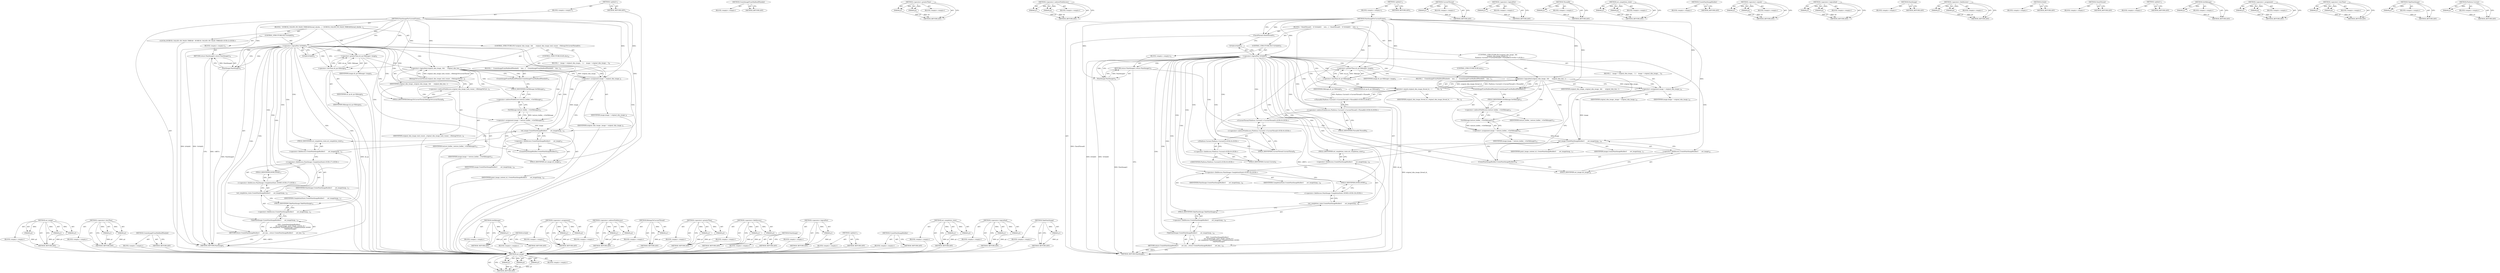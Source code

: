 digraph "TakePaintImage" {
vulnerable_163 [label=<(METHOD,set_image)>];
vulnerable_164 [label=<(PARAM,p1)>];
vulnerable_165 [label=<(PARAM,p2)>];
vulnerable_166 [label=<(PARAM,p3)>];
vulnerable_167 [label=<(BLOCK,&lt;empty&gt;,&lt;empty&gt;)>];
vulnerable_168 [label=<(METHOD_RETURN,ANY)>];
vulnerable_147 [label=<(METHOD,CreateImageFromMailboxIfNeeded)>];
vulnerable_148 [label=<(BLOCK,&lt;empty&gt;,&lt;empty&gt;)>];
vulnerable_149 [label=<(METHOD_RETURN,ANY)>];
vulnerable_100 [label=<(METHOD,&lt;operator&gt;.greaterThan)>];
vulnerable_101 [label=<(PARAM,p1)>];
vulnerable_102 [label=<(PARAM,p2)>];
vulnerable_103 [label=<(BLOCK,&lt;empty&gt;,&lt;empty&gt;)>];
vulnerable_104 [label=<(METHOD_RETURN,ANY)>];
vulnerable_124 [label=<(METHOD,&lt;operator&gt;.indirectFieldAccess)>];
vulnerable_125 [label=<(PARAM,p1)>];
vulnerable_126 [label=<(PARAM,p2)>];
vulnerable_127 [label=<(BLOCK,&lt;empty&gt;,&lt;empty&gt;)>];
vulnerable_128 [label=<(METHOD_RETURN,ANY)>];
vulnerable_6 [label=<(METHOD,&lt;global&gt;)<SUB>1</SUB>>];
vulnerable_7 [label=<(BLOCK,&lt;empty&gt;,&lt;empty&gt;)<SUB>1</SUB>>];
vulnerable_8 [label=<(METHOD,PaintImageForCurrentFrame)<SUB>1</SUB>>];
vulnerable_9 [label=<(BLOCK,{
  CheckThread();
   if (!IsValid())
     retu...,{
  CheckThread();
   if (!IsValid())
     retu...)<SUB>1</SUB>>];
vulnerable_10 [label=<(CheckThread,CheckThread())<SUB>2</SUB>>];
vulnerable_11 [label=<(CONTROL_STRUCTURE,IF,if (!IsValid()))<SUB>3</SUB>>];
vulnerable_12 [label=<(&lt;operator&gt;.logicalNot,!IsValid())<SUB>3</SUB>>];
vulnerable_13 [label=<(IsValid,IsValid())<SUB>3</SUB>>];
vulnerable_14 [label=<(BLOCK,&lt;empty&gt;,&lt;empty&gt;)<SUB>4</SUB>>];
vulnerable_15 [label=<(RETURN,return PaintImage();,return PaintImage();)<SUB>4</SUB>>];
vulnerable_16 [label=<(PaintImage,PaintImage())<SUB>4</SUB>>];
vulnerable_17 [label=<(&lt;operator&gt;.greaterThan,sk_sp&lt;SkImage&gt; image)<SUB>6</SUB>>];
vulnerable_18 [label=<(&lt;operator&gt;.lessThan,sk_sp&lt;SkImage)<SUB>6</SUB>>];
vulnerable_19 [label=<(IDENTIFIER,sk_sp,sk_sp&lt;SkImage)<SUB>6</SUB>>];
vulnerable_20 [label=<(IDENTIFIER,SkImage,sk_sp&lt;SkImage)<SUB>6</SUB>>];
vulnerable_21 [label=<(IDENTIFIER,image,sk_sp&lt;SkImage&gt; image)<SUB>6</SUB>>];
vulnerable_22 [label="<(CONTROL_STRUCTURE,IF,if (original_skia_image_ &amp;&amp;
      original_skia_image_thread_id_ ==
          Platform::Current()-&gt;CurrentThread()-&gt;ThreadId()))<SUB>7</SUB>>"];
vulnerable_23 [label=<(&lt;operator&gt;.logicalAnd,original_skia_image_ &amp;&amp;
      original_skia_ima...)<SUB>7</SUB>>];
vulnerable_24 [label=<(IDENTIFIER,original_skia_image_,original_skia_image_ &amp;&amp;
      original_skia_ima...)<SUB>7</SUB>>];
vulnerable_25 [label=<(&lt;operator&gt;.equals,original_skia_image_thread_id_ ==
          Pla...)<SUB>8</SUB>>];
vulnerable_26 [label=<(IDENTIFIER,original_skia_image_thread_id_,original_skia_image_thread_id_ ==
          Pla...)<SUB>8</SUB>>];
vulnerable_27 [label="<(ThreadId,Platform::Current()-&gt;CurrentThread()-&gt;ThreadId())<SUB>9</SUB>>"];
vulnerable_28 [label="<(&lt;operator&gt;.indirectFieldAccess,Platform::Current()-&gt;CurrentThread()-&gt;ThreadId)<SUB>9</SUB>>"];
vulnerable_29 [label="<(CurrentThread,Platform::Current()-&gt;CurrentThread())<SUB>9</SUB>>"];
vulnerable_30 [label="<(&lt;operator&gt;.indirectFieldAccess,Platform::Current()-&gt;CurrentThread)<SUB>9</SUB>>"];
vulnerable_31 [label="<(Platform.Current,Platform::Current())<SUB>9</SUB>>"];
vulnerable_32 [label="<(&lt;operator&gt;.fieldAccess,Platform::Current)<SUB>9</SUB>>"];
vulnerable_33 [label="<(IDENTIFIER,Platform,Platform::Current())<SUB>9</SUB>>"];
vulnerable_34 [label=<(FIELD_IDENTIFIER,Current,Current)<SUB>9</SUB>>];
vulnerable_35 [label=<(FIELD_IDENTIFIER,CurrentThread,CurrentThread)<SUB>9</SUB>>];
vulnerable_36 [label=<(FIELD_IDENTIFIER,ThreadId,ThreadId)<SUB>9</SUB>>];
vulnerable_37 [label=<(BLOCK,{
    image = original_skia_image_;
  },{
    image = original_skia_image_;
  })<SUB>9</SUB>>];
vulnerable_38 [label=<(&lt;operator&gt;.assignment,image = original_skia_image_)<SUB>10</SUB>>];
vulnerable_39 [label=<(IDENTIFIER,image,image = original_skia_image_)<SUB>10</SUB>>];
vulnerable_40 [label=<(IDENTIFIER,original_skia_image_,image = original_skia_image_)<SUB>10</SUB>>];
vulnerable_41 [label=<(CONTROL_STRUCTURE,ELSE,else)<SUB>11</SUB>>];
vulnerable_42 [label=<(BLOCK,{
    CreateImageFromMailboxIfNeeded();
    ima...,{
    CreateImageFromMailboxIfNeeded();
    ima...)<SUB>11</SUB>>];
vulnerable_43 [label=<(CreateImageFromMailboxIfNeeded,CreateImageFromMailboxIfNeeded())<SUB>12</SUB>>];
vulnerable_44 [label=<(&lt;operator&gt;.assignment,image = texture_holder_-&gt;GetSkImage())<SUB>13</SUB>>];
vulnerable_45 [label=<(IDENTIFIER,image,image = texture_holder_-&gt;GetSkImage())<SUB>13</SUB>>];
vulnerable_46 [label=<(GetSkImage,texture_holder_-&gt;GetSkImage())<SUB>13</SUB>>];
vulnerable_47 [label=<(&lt;operator&gt;.indirectFieldAccess,texture_holder_-&gt;GetSkImage)<SUB>13</SUB>>];
vulnerable_48 [label=<(IDENTIFIER,texture_holder_,texture_holder_-&gt;GetSkImage())<SUB>13</SUB>>];
vulnerable_49 [label=<(FIELD_IDENTIFIER,GetSkImage,GetSkImage)<SUB>13</SUB>>];
vulnerable_50 [label=<(RETURN,return CreatePaintImageBuilder()
      .set_ima...,return CreatePaintImageBuilder()
      .set_ima...)<SUB>16</SUB>>];
vulnerable_51 [label=<(TakePaintImage,CreatePaintImageBuilder()
      .set_image(imag...)<SUB>16</SUB>>];
vulnerable_52 [label=<(&lt;operator&gt;.fieldAccess,CreatePaintImageBuilder()
      .set_image(imag...)<SUB>16</SUB>>];
vulnerable_53 [label=<(set_completion_state,CreatePaintImageBuilder()
      .set_image(imag...)<SUB>16</SUB>>];
vulnerable_54 [label=<(&lt;operator&gt;.fieldAccess,CreatePaintImageBuilder()
      .set_image(imag...)<SUB>16</SUB>>];
vulnerable_55 [label=<(set_image,CreatePaintImageBuilder()
      .set_image(imag...)<SUB>16</SUB>>];
vulnerable_56 [label=<(&lt;operator&gt;.fieldAccess,CreatePaintImageBuilder()
      .set_image)<SUB>16</SUB>>];
vulnerable_57 [label=<(CreatePaintImageBuilder,CreatePaintImageBuilder())<SUB>16</SUB>>];
vulnerable_58 [label=<(FIELD_IDENTIFIER,set_image,set_image)<SUB>16</SUB>>];
vulnerable_59 [label=<(IDENTIFIER,image,CreatePaintImageBuilder()
      .set_image(imag...)<SUB>17</SUB>>];
vulnerable_60 [label=<(IDENTIFIER,paint_image_content_id_,CreatePaintImageBuilder()
      .set_image(imag...)<SUB>17</SUB>>];
vulnerable_61 [label=<(FIELD_IDENTIFIER,set_completion_state,set_completion_state)<SUB>16</SUB>>];
vulnerable_62 [label="<(&lt;operator&gt;.fieldAccess,PaintImage::CompletionState::DONE)<SUB>18</SUB>>"];
vulnerable_63 [label="<(&lt;operator&gt;.fieldAccess,PaintImage::CompletionState)<SUB>18</SUB>>"];
vulnerable_64 [label=<(IDENTIFIER,PaintImage,CreatePaintImageBuilder()
      .set_image(imag...)<SUB>18</SUB>>];
vulnerable_65 [label=<(IDENTIFIER,CompletionState,CreatePaintImageBuilder()
      .set_image(imag...)<SUB>18</SUB>>];
vulnerable_66 [label=<(FIELD_IDENTIFIER,DONE,DONE)<SUB>18</SUB>>];
vulnerable_67 [label=<(FIELD_IDENTIFIER,TakePaintImage,TakePaintImage)<SUB>16</SUB>>];
vulnerable_68 [label=<(METHOD_RETURN,PaintImage)<SUB>1</SUB>>];
vulnerable_70 [label=<(METHOD_RETURN,ANY)<SUB>1</SUB>>];
vulnerable_129 [label=<(METHOD,CurrentThread)>];
vulnerable_130 [label=<(PARAM,p1)>];
vulnerable_131 [label=<(BLOCK,&lt;empty&gt;,&lt;empty&gt;)>];
vulnerable_132 [label=<(METHOD_RETURN,ANY)>];
vulnerable_90 [label=<(METHOD,&lt;operator&gt;.logicalNot)>];
vulnerable_91 [label=<(PARAM,p1)>];
vulnerable_92 [label=<(BLOCK,&lt;empty&gt;,&lt;empty&gt;)>];
vulnerable_93 [label=<(METHOD_RETURN,ANY)>];
vulnerable_120 [label=<(METHOD,ThreadId)>];
vulnerable_121 [label=<(PARAM,p1)>];
vulnerable_122 [label=<(BLOCK,&lt;empty&gt;,&lt;empty&gt;)>];
vulnerable_123 [label=<(METHOD_RETURN,ANY)>];
vulnerable_158 [label=<(METHOD,set_completion_state)>];
vulnerable_159 [label=<(PARAM,p1)>];
vulnerable_160 [label=<(PARAM,p2)>];
vulnerable_161 [label=<(BLOCK,&lt;empty&gt;,&lt;empty&gt;)>];
vulnerable_162 [label=<(METHOD_RETURN,ANY)>];
vulnerable_169 [label=<(METHOD,CreatePaintImageBuilder)>];
vulnerable_170 [label=<(BLOCK,&lt;empty&gt;,&lt;empty&gt;)>];
vulnerable_171 [label=<(METHOD_RETURN,ANY)>];
vulnerable_115 [label=<(METHOD,&lt;operator&gt;.equals)>];
vulnerable_116 [label=<(PARAM,p1)>];
vulnerable_117 [label=<(PARAM,p2)>];
vulnerable_118 [label=<(BLOCK,&lt;empty&gt;,&lt;empty&gt;)>];
vulnerable_119 [label=<(METHOD_RETURN,ANY)>];
vulnerable_110 [label=<(METHOD,&lt;operator&gt;.logicalAnd)>];
vulnerable_111 [label=<(PARAM,p1)>];
vulnerable_112 [label=<(PARAM,p2)>];
vulnerable_113 [label=<(BLOCK,&lt;empty&gt;,&lt;empty&gt;)>];
vulnerable_114 [label=<(METHOD_RETURN,ANY)>];
vulnerable_97 [label=<(METHOD,PaintImage)>];
vulnerable_98 [label=<(BLOCK,&lt;empty&gt;,&lt;empty&gt;)>];
vulnerable_99 [label=<(METHOD_RETURN,ANY)>];
vulnerable_137 [label=<(METHOD,&lt;operator&gt;.fieldAccess)>];
vulnerable_138 [label=<(PARAM,p1)>];
vulnerable_139 [label=<(PARAM,p2)>];
vulnerable_140 [label=<(BLOCK,&lt;empty&gt;,&lt;empty&gt;)>];
vulnerable_141 [label=<(METHOD_RETURN,ANY)>];
vulnerable_94 [label=<(METHOD,IsValid)>];
vulnerable_95 [label=<(BLOCK,&lt;empty&gt;,&lt;empty&gt;)>];
vulnerable_96 [label=<(METHOD_RETURN,ANY)>];
vulnerable_87 [label=<(METHOD,CheckThread)>];
vulnerable_88 [label=<(BLOCK,&lt;empty&gt;,&lt;empty&gt;)>];
vulnerable_89 [label=<(METHOD_RETURN,ANY)>];
vulnerable_81 [label=<(METHOD,&lt;global&gt;)<SUB>1</SUB>>];
vulnerable_82 [label=<(BLOCK,&lt;empty&gt;,&lt;empty&gt;)>];
vulnerable_83 [label=<(METHOD_RETURN,ANY)>];
vulnerable_150 [label=<(METHOD,GetSkImage)>];
vulnerable_151 [label=<(PARAM,p1)>];
vulnerable_152 [label=<(BLOCK,&lt;empty&gt;,&lt;empty&gt;)>];
vulnerable_153 [label=<(METHOD_RETURN,ANY)>];
vulnerable_142 [label=<(METHOD,&lt;operator&gt;.assignment)>];
vulnerable_143 [label=<(PARAM,p1)>];
vulnerable_144 [label=<(PARAM,p2)>];
vulnerable_145 [label=<(BLOCK,&lt;empty&gt;,&lt;empty&gt;)>];
vulnerable_146 [label=<(METHOD_RETURN,ANY)>];
vulnerable_105 [label=<(METHOD,&lt;operator&gt;.lessThan)>];
vulnerable_106 [label=<(PARAM,p1)>];
vulnerable_107 [label=<(PARAM,p2)>];
vulnerable_108 [label=<(BLOCK,&lt;empty&gt;,&lt;empty&gt;)>];
vulnerable_109 [label=<(METHOD_RETURN,ANY)>];
vulnerable_154 [label=<(METHOD,TakePaintImage)>];
vulnerable_155 [label=<(PARAM,p1)>];
vulnerable_156 [label=<(BLOCK,&lt;empty&gt;,&lt;empty&gt;)>];
vulnerable_157 [label=<(METHOD_RETURN,ANY)>];
vulnerable_133 [label=<(METHOD,Platform.Current)>];
vulnerable_134 [label=<(PARAM,p1)>];
vulnerable_135 [label=<(BLOCK,&lt;empty&gt;,&lt;empty&gt;)>];
vulnerable_136 [label=<(METHOD_RETURN,ANY)>];
fixed_141 [label=<(METHOD,set_image)>];
fixed_142 [label=<(PARAM,p1)>];
fixed_143 [label=<(PARAM,p2)>];
fixed_144 [label=<(PARAM,p3)>];
fixed_145 [label=<(BLOCK,&lt;empty&gt;,&lt;empty&gt;)>];
fixed_146 [label=<(METHOD_RETURN,ANY)>];
fixed_96 [label=<(METHOD,&lt;operator&gt;.lessThan)>];
fixed_97 [label=<(PARAM,p1)>];
fixed_98 [label=<(PARAM,p2)>];
fixed_99 [label=<(BLOCK,&lt;empty&gt;,&lt;empty&gt;)>];
fixed_100 [label=<(METHOD_RETURN,ANY)>];
fixed_120 [label=<(METHOD,CreateImageFromMailboxIfNeeded)>];
fixed_121 [label=<(BLOCK,&lt;empty&gt;,&lt;empty&gt;)>];
fixed_122 [label=<(METHOD_RETURN,ANY)>];
fixed_6 [label=<(METHOD,&lt;global&gt;)<SUB>1</SUB>>];
fixed_7 [label=<(BLOCK,&lt;empty&gt;,&lt;empty&gt;)<SUB>1</SUB>>];
fixed_8 [label=<(METHOD,PaintImageForCurrentFrame)<SUB>1</SUB>>];
fixed_9 [label=<(BLOCK,{
  DCHECK_CALLED_ON_VALID_THREAD(thread_checke...,{
  DCHECK_CALLED_ON_VALID_THREAD(thread_checke...)<SUB>1</SUB>>];
fixed_10 [label="<(LOCAL,DCHECK_CALLED_ON_VALID_THREAD : DCHECK_CALLED_ON_VALID_THREAD)<SUB>2</SUB>>"];
fixed_11 [label=<(CONTROL_STRUCTURE,IF,if (!IsValid()))<SUB>3</SUB>>];
fixed_12 [label=<(&lt;operator&gt;.logicalNot,!IsValid())<SUB>3</SUB>>];
fixed_13 [label=<(IsValid,IsValid())<SUB>3</SUB>>];
fixed_14 [label=<(BLOCK,&lt;empty&gt;,&lt;empty&gt;)<SUB>4</SUB>>];
fixed_15 [label=<(RETURN,return PaintImage();,return PaintImage();)<SUB>4</SUB>>];
fixed_16 [label=<(PaintImage,PaintImage())<SUB>4</SUB>>];
fixed_17 [label=<(&lt;operator&gt;.greaterThan,sk_sp&lt;SkImage&gt; image)<SUB>6</SUB>>];
fixed_18 [label=<(&lt;operator&gt;.lessThan,sk_sp&lt;SkImage)<SUB>6</SUB>>];
fixed_19 [label=<(IDENTIFIER,sk_sp,sk_sp&lt;SkImage)<SUB>6</SUB>>];
fixed_20 [label=<(IDENTIFIER,SkImage,sk_sp&lt;SkImage)<SUB>6</SUB>>];
fixed_21 [label=<(IDENTIFIER,image,sk_sp&lt;SkImage&gt; image)<SUB>6</SUB>>];
fixed_22 [label=<(CONTROL_STRUCTURE,IF,if (original_skia_image_ &amp;&amp;
      original_skia_image_task_runner_-&gt;BelongsToCurrentThread()))<SUB>7</SUB>>];
fixed_23 [label=<(&lt;operator&gt;.logicalAnd,original_skia_image_ &amp;&amp;
      original_skia_ima...)<SUB>7</SUB>>];
fixed_24 [label=<(IDENTIFIER,original_skia_image_,original_skia_image_ &amp;&amp;
      original_skia_ima...)<SUB>7</SUB>>];
fixed_25 [label=<(BelongsToCurrentThread,original_skia_image_task_runner_-&gt;BelongsToCurr...)<SUB>8</SUB>>];
fixed_26 [label=<(&lt;operator&gt;.indirectFieldAccess,original_skia_image_task_runner_-&gt;BelongsToCurr...)<SUB>8</SUB>>];
fixed_27 [label=<(IDENTIFIER,original_skia_image_task_runner_,original_skia_image_task_runner_-&gt;BelongsToCurr...)<SUB>8</SUB>>];
fixed_28 [label=<(FIELD_IDENTIFIER,BelongsToCurrentThread,BelongsToCurrentThread)<SUB>8</SUB>>];
fixed_29 [label=<(BLOCK,{
    image = original_skia_image_;
  },{
    image = original_skia_image_;
  })<SUB>8</SUB>>];
fixed_30 [label=<(&lt;operator&gt;.assignment,image = original_skia_image_)<SUB>9</SUB>>];
fixed_31 [label=<(IDENTIFIER,image,image = original_skia_image_)<SUB>9</SUB>>];
fixed_32 [label=<(IDENTIFIER,original_skia_image_,image = original_skia_image_)<SUB>9</SUB>>];
fixed_33 [label=<(CONTROL_STRUCTURE,ELSE,else)<SUB>10</SUB>>];
fixed_34 [label=<(BLOCK,{
    CreateImageFromMailboxIfNeeded();
    ima...,{
    CreateImageFromMailboxIfNeeded();
    ima...)<SUB>10</SUB>>];
fixed_35 [label=<(CreateImageFromMailboxIfNeeded,CreateImageFromMailboxIfNeeded())<SUB>11</SUB>>];
fixed_36 [label=<(&lt;operator&gt;.assignment,image = texture_holder_-&gt;GetSkImage())<SUB>12</SUB>>];
fixed_37 [label=<(IDENTIFIER,image,image = texture_holder_-&gt;GetSkImage())<SUB>12</SUB>>];
fixed_38 [label=<(GetSkImage,texture_holder_-&gt;GetSkImage())<SUB>12</SUB>>];
fixed_39 [label=<(&lt;operator&gt;.indirectFieldAccess,texture_holder_-&gt;GetSkImage)<SUB>12</SUB>>];
fixed_40 [label=<(IDENTIFIER,texture_holder_,texture_holder_-&gt;GetSkImage())<SUB>12</SUB>>];
fixed_41 [label=<(FIELD_IDENTIFIER,GetSkImage,GetSkImage)<SUB>12</SUB>>];
fixed_42 [label=<(RETURN,return CreatePaintImageBuilder()
      .set_ima...,return CreatePaintImageBuilder()
      .set_ima...)<SUB>15</SUB>>];
fixed_43 [label=<(TakePaintImage,CreatePaintImageBuilder()
      .set_image(imag...)<SUB>15</SUB>>];
fixed_44 [label=<(&lt;operator&gt;.fieldAccess,CreatePaintImageBuilder()
      .set_image(imag...)<SUB>15</SUB>>];
fixed_45 [label=<(set_completion_state,CreatePaintImageBuilder()
      .set_image(imag...)<SUB>15</SUB>>];
fixed_46 [label=<(&lt;operator&gt;.fieldAccess,CreatePaintImageBuilder()
      .set_image(imag...)<SUB>15</SUB>>];
fixed_47 [label=<(set_image,CreatePaintImageBuilder()
      .set_image(imag...)<SUB>15</SUB>>];
fixed_48 [label=<(&lt;operator&gt;.fieldAccess,CreatePaintImageBuilder()
      .set_image)<SUB>15</SUB>>];
fixed_49 [label=<(CreatePaintImageBuilder,CreatePaintImageBuilder())<SUB>15</SUB>>];
fixed_50 [label=<(FIELD_IDENTIFIER,set_image,set_image)<SUB>15</SUB>>];
fixed_51 [label=<(IDENTIFIER,image,CreatePaintImageBuilder()
      .set_image(imag...)<SUB>16</SUB>>];
fixed_52 [label=<(IDENTIFIER,paint_image_content_id_,CreatePaintImageBuilder()
      .set_image(imag...)<SUB>16</SUB>>];
fixed_53 [label=<(FIELD_IDENTIFIER,set_completion_state,set_completion_state)<SUB>15</SUB>>];
fixed_54 [label="<(&lt;operator&gt;.fieldAccess,PaintImage::CompletionState::DONE)<SUB>17</SUB>>"];
fixed_55 [label="<(&lt;operator&gt;.fieldAccess,PaintImage::CompletionState)<SUB>17</SUB>>"];
fixed_56 [label=<(IDENTIFIER,PaintImage,CreatePaintImageBuilder()
      .set_image(imag...)<SUB>17</SUB>>];
fixed_57 [label=<(IDENTIFIER,CompletionState,CreatePaintImageBuilder()
      .set_image(imag...)<SUB>17</SUB>>];
fixed_58 [label=<(FIELD_IDENTIFIER,DONE,DONE)<SUB>17</SUB>>];
fixed_59 [label=<(FIELD_IDENTIFIER,TakePaintImage,TakePaintImage)<SUB>15</SUB>>];
fixed_60 [label=<(METHOD_RETURN,PaintImage)<SUB>1</SUB>>];
fixed_62 [label=<(METHOD_RETURN,ANY)<SUB>1</SUB>>];
fixed_123 [label=<(METHOD,GetSkImage)>];
fixed_124 [label=<(PARAM,p1)>];
fixed_125 [label=<(BLOCK,&lt;empty&gt;,&lt;empty&gt;)>];
fixed_126 [label=<(METHOD_RETURN,ANY)>];
fixed_85 [label=<(METHOD,IsValid)>];
fixed_86 [label=<(BLOCK,&lt;empty&gt;,&lt;empty&gt;)>];
fixed_87 [label=<(METHOD_RETURN,ANY)>];
fixed_115 [label=<(METHOD,&lt;operator&gt;.assignment)>];
fixed_116 [label=<(PARAM,p1)>];
fixed_117 [label=<(PARAM,p2)>];
fixed_118 [label=<(BLOCK,&lt;empty&gt;,&lt;empty&gt;)>];
fixed_119 [label=<(METHOD_RETURN,ANY)>];
fixed_110 [label=<(METHOD,&lt;operator&gt;.indirectFieldAccess)>];
fixed_111 [label=<(PARAM,p1)>];
fixed_112 [label=<(PARAM,p2)>];
fixed_113 [label=<(BLOCK,&lt;empty&gt;,&lt;empty&gt;)>];
fixed_114 [label=<(METHOD_RETURN,ANY)>];
fixed_106 [label=<(METHOD,BelongsToCurrentThread)>];
fixed_107 [label=<(PARAM,p1)>];
fixed_108 [label=<(BLOCK,&lt;empty&gt;,&lt;empty&gt;)>];
fixed_109 [label=<(METHOD_RETURN,ANY)>];
fixed_91 [label=<(METHOD,&lt;operator&gt;.greaterThan)>];
fixed_92 [label=<(PARAM,p1)>];
fixed_93 [label=<(PARAM,p2)>];
fixed_94 [label=<(BLOCK,&lt;empty&gt;,&lt;empty&gt;)>];
fixed_95 [label=<(METHOD_RETURN,ANY)>];
fixed_131 [label=<(METHOD,&lt;operator&gt;.fieldAccess)>];
fixed_132 [label=<(PARAM,p1)>];
fixed_133 [label=<(PARAM,p2)>];
fixed_134 [label=<(BLOCK,&lt;empty&gt;,&lt;empty&gt;)>];
fixed_135 [label=<(METHOD_RETURN,ANY)>];
fixed_88 [label=<(METHOD,PaintImage)>];
fixed_89 [label=<(BLOCK,&lt;empty&gt;,&lt;empty&gt;)>];
fixed_90 [label=<(METHOD_RETURN,ANY)>];
fixed_81 [label=<(METHOD,&lt;operator&gt;.logicalNot)>];
fixed_82 [label=<(PARAM,p1)>];
fixed_83 [label=<(BLOCK,&lt;empty&gt;,&lt;empty&gt;)>];
fixed_84 [label=<(METHOD_RETURN,ANY)>];
fixed_75 [label=<(METHOD,&lt;global&gt;)<SUB>1</SUB>>];
fixed_76 [label=<(BLOCK,&lt;empty&gt;,&lt;empty&gt;)>];
fixed_77 [label=<(METHOD_RETURN,ANY)>];
fixed_147 [label=<(METHOD,CreatePaintImageBuilder)>];
fixed_148 [label=<(BLOCK,&lt;empty&gt;,&lt;empty&gt;)>];
fixed_149 [label=<(METHOD_RETURN,ANY)>];
fixed_136 [label=<(METHOD,set_completion_state)>];
fixed_137 [label=<(PARAM,p1)>];
fixed_138 [label=<(PARAM,p2)>];
fixed_139 [label=<(BLOCK,&lt;empty&gt;,&lt;empty&gt;)>];
fixed_140 [label=<(METHOD_RETURN,ANY)>];
fixed_101 [label=<(METHOD,&lt;operator&gt;.logicalAnd)>];
fixed_102 [label=<(PARAM,p1)>];
fixed_103 [label=<(PARAM,p2)>];
fixed_104 [label=<(BLOCK,&lt;empty&gt;,&lt;empty&gt;)>];
fixed_105 [label=<(METHOD_RETURN,ANY)>];
fixed_127 [label=<(METHOD,TakePaintImage)>];
fixed_128 [label=<(PARAM,p1)>];
fixed_129 [label=<(BLOCK,&lt;empty&gt;,&lt;empty&gt;)>];
fixed_130 [label=<(METHOD_RETURN,ANY)>];
vulnerable_163 -> vulnerable_164  [key=0, label="AST: "];
vulnerable_163 -> vulnerable_164  [key=1, label="DDG: "];
vulnerable_163 -> vulnerable_167  [key=0, label="AST: "];
vulnerable_163 -> vulnerable_165  [key=0, label="AST: "];
vulnerable_163 -> vulnerable_165  [key=1, label="DDG: "];
vulnerable_163 -> vulnerable_168  [key=0, label="AST: "];
vulnerable_163 -> vulnerable_168  [key=1, label="CFG: "];
vulnerable_163 -> vulnerable_166  [key=0, label="AST: "];
vulnerable_163 -> vulnerable_166  [key=1, label="DDG: "];
vulnerable_164 -> vulnerable_168  [key=0, label="DDG: p1"];
vulnerable_165 -> vulnerable_168  [key=0, label="DDG: p2"];
vulnerable_166 -> vulnerable_168  [key=0, label="DDG: p3"];
vulnerable_147 -> vulnerable_148  [key=0, label="AST: "];
vulnerable_147 -> vulnerable_149  [key=0, label="AST: "];
vulnerable_147 -> vulnerable_149  [key=1, label="CFG: "];
vulnerable_100 -> vulnerable_101  [key=0, label="AST: "];
vulnerable_100 -> vulnerable_101  [key=1, label="DDG: "];
vulnerable_100 -> vulnerable_103  [key=0, label="AST: "];
vulnerable_100 -> vulnerable_102  [key=0, label="AST: "];
vulnerable_100 -> vulnerable_102  [key=1, label="DDG: "];
vulnerable_100 -> vulnerable_104  [key=0, label="AST: "];
vulnerable_100 -> vulnerable_104  [key=1, label="CFG: "];
vulnerable_101 -> vulnerable_104  [key=0, label="DDG: p1"];
vulnerable_102 -> vulnerable_104  [key=0, label="DDG: p2"];
vulnerable_124 -> vulnerable_125  [key=0, label="AST: "];
vulnerable_124 -> vulnerable_125  [key=1, label="DDG: "];
vulnerable_124 -> vulnerable_127  [key=0, label="AST: "];
vulnerable_124 -> vulnerable_126  [key=0, label="AST: "];
vulnerable_124 -> vulnerable_126  [key=1, label="DDG: "];
vulnerable_124 -> vulnerable_128  [key=0, label="AST: "];
vulnerable_124 -> vulnerable_128  [key=1, label="CFG: "];
vulnerable_125 -> vulnerable_128  [key=0, label="DDG: p1"];
vulnerable_126 -> vulnerable_128  [key=0, label="DDG: p2"];
vulnerable_6 -> vulnerable_7  [key=0, label="AST: "];
vulnerable_6 -> vulnerable_70  [key=0, label="AST: "];
vulnerable_6 -> vulnerable_70  [key=1, label="CFG: "];
vulnerable_7 -> vulnerable_8  [key=0, label="AST: "];
vulnerable_8 -> vulnerable_9  [key=0, label="AST: "];
vulnerable_8 -> vulnerable_68  [key=0, label="AST: "];
vulnerable_8 -> vulnerable_10  [key=0, label="CFG: "];
vulnerable_8 -> vulnerable_10  [key=1, label="DDG: "];
vulnerable_8 -> vulnerable_17  [key=0, label="DDG: "];
vulnerable_8 -> vulnerable_12  [key=0, label="DDG: "];
vulnerable_8 -> vulnerable_18  [key=0, label="DDG: "];
vulnerable_8 -> vulnerable_23  [key=0, label="DDG: "];
vulnerable_8 -> vulnerable_38  [key=0, label="DDG: "];
vulnerable_8 -> vulnerable_16  [key=0, label="DDG: "];
vulnerable_8 -> vulnerable_25  [key=0, label="DDG: "];
vulnerable_8 -> vulnerable_43  [key=0, label="DDG: "];
vulnerable_8 -> vulnerable_55  [key=0, label="DDG: "];
vulnerable_9 -> vulnerable_10  [key=0, label="AST: "];
vulnerable_9 -> vulnerable_11  [key=0, label="AST: "];
vulnerable_9 -> vulnerable_17  [key=0, label="AST: "];
vulnerable_9 -> vulnerable_22  [key=0, label="AST: "];
vulnerable_9 -> vulnerable_50  [key=0, label="AST: "];
vulnerable_10 -> vulnerable_13  [key=0, label="CFG: "];
vulnerable_10 -> vulnerable_68  [key=0, label="DDG: CheckThread()"];
vulnerable_11 -> vulnerable_12  [key=0, label="AST: "];
vulnerable_11 -> vulnerable_14  [key=0, label="AST: "];
vulnerable_12 -> vulnerable_13  [key=0, label="AST: "];
vulnerable_12 -> vulnerable_16  [key=0, label="CFG: "];
vulnerable_12 -> vulnerable_16  [key=1, label="CDG: "];
vulnerable_12 -> vulnerable_18  [key=0, label="CFG: "];
vulnerable_12 -> vulnerable_18  [key=1, label="CDG: "];
vulnerable_12 -> vulnerable_68  [key=0, label="DDG: IsValid()"];
vulnerable_12 -> vulnerable_68  [key=1, label="DDG: !IsValid()"];
vulnerable_12 -> vulnerable_17  [key=0, label="CDG: "];
vulnerable_12 -> vulnerable_15  [key=0, label="CDG: "];
vulnerable_12 -> vulnerable_51  [key=0, label="CDG: "];
vulnerable_12 -> vulnerable_57  [key=0, label="CDG: "];
vulnerable_12 -> vulnerable_66  [key=0, label="CDG: "];
vulnerable_12 -> vulnerable_52  [key=0, label="CDG: "];
vulnerable_12 -> vulnerable_56  [key=0, label="CDG: "];
vulnerable_12 -> vulnerable_67  [key=0, label="CDG: "];
vulnerable_12 -> vulnerable_50  [key=0, label="CDG: "];
vulnerable_12 -> vulnerable_54  [key=0, label="CDG: "];
vulnerable_12 -> vulnerable_58  [key=0, label="CDG: "];
vulnerable_12 -> vulnerable_61  [key=0, label="CDG: "];
vulnerable_12 -> vulnerable_23  [key=0, label="CDG: "];
vulnerable_12 -> vulnerable_53  [key=0, label="CDG: "];
vulnerable_12 -> vulnerable_63  [key=0, label="CDG: "];
vulnerable_12 -> vulnerable_55  [key=0, label="CDG: "];
vulnerable_12 -> vulnerable_62  [key=0, label="CDG: "];
vulnerable_12 -> vulnerable_30  [key=0, label="CDG: "];
vulnerable_12 -> vulnerable_34  [key=0, label="CDG: "];
vulnerable_12 -> vulnerable_32  [key=0, label="CDG: "];
vulnerable_12 -> vulnerable_28  [key=0, label="CDG: "];
vulnerable_12 -> vulnerable_25  [key=0, label="CDG: "];
vulnerable_12 -> vulnerable_27  [key=0, label="CDG: "];
vulnerable_12 -> vulnerable_29  [key=0, label="CDG: "];
vulnerable_12 -> vulnerable_35  [key=0, label="CDG: "];
vulnerable_12 -> vulnerable_36  [key=0, label="CDG: "];
vulnerable_12 -> vulnerable_31  [key=0, label="CDG: "];
vulnerable_13 -> vulnerable_12  [key=0, label="CFG: "];
vulnerable_14 -> vulnerable_15  [key=0, label="AST: "];
vulnerable_15 -> vulnerable_16  [key=0, label="AST: "];
vulnerable_15 -> vulnerable_68  [key=0, label="CFG: "];
vulnerable_15 -> vulnerable_68  [key=1, label="DDG: &lt;RET&gt;"];
vulnerable_16 -> vulnerable_15  [key=0, label="CFG: "];
vulnerable_16 -> vulnerable_15  [key=1, label="DDG: PaintImage()"];
vulnerable_16 -> vulnerable_68  [key=0, label="DDG: PaintImage()"];
vulnerable_17 -> vulnerable_18  [key=0, label="AST: "];
vulnerable_17 -> vulnerable_21  [key=0, label="AST: "];
vulnerable_17 -> vulnerable_23  [key=0, label="CFG: "];
vulnerable_17 -> vulnerable_34  [key=0, label="CFG: "];
vulnerable_18 -> vulnerable_19  [key=0, label="AST: "];
vulnerable_18 -> vulnerable_20  [key=0, label="AST: "];
vulnerable_18 -> vulnerable_17  [key=0, label="CFG: "];
vulnerable_18 -> vulnerable_17  [key=1, label="DDG: sk_sp"];
vulnerable_18 -> vulnerable_17  [key=2, label="DDG: SkImage"];
vulnerable_18 -> vulnerable_68  [key=0, label="DDG: sk_sp"];
vulnerable_22 -> vulnerable_23  [key=0, label="AST: "];
vulnerable_22 -> vulnerable_37  [key=0, label="AST: "];
vulnerable_22 -> vulnerable_41  [key=0, label="AST: "];
vulnerable_23 -> vulnerable_24  [key=0, label="AST: "];
vulnerable_23 -> vulnerable_25  [key=0, label="AST: "];
vulnerable_23 -> vulnerable_43  [key=0, label="CFG: "];
vulnerable_23 -> vulnerable_43  [key=1, label="CDG: "];
vulnerable_23 -> vulnerable_38  [key=0, label="CFG: "];
vulnerable_23 -> vulnerable_38  [key=1, label="DDG: original_skia_image_"];
vulnerable_23 -> vulnerable_38  [key=2, label="CDG: "];
vulnerable_23 -> vulnerable_47  [key=0, label="CDG: "];
vulnerable_23 -> vulnerable_49  [key=0, label="CDG: "];
vulnerable_23 -> vulnerable_46  [key=0, label="CDG: "];
vulnerable_23 -> vulnerable_44  [key=0, label="CDG: "];
vulnerable_25 -> vulnerable_26  [key=0, label="AST: "];
vulnerable_25 -> vulnerable_27  [key=0, label="AST: "];
vulnerable_25 -> vulnerable_23  [key=0, label="CFG: "];
vulnerable_25 -> vulnerable_23  [key=1, label="DDG: original_skia_image_thread_id_"];
vulnerable_25 -> vulnerable_23  [key=2, label="DDG: Platform::Current()-&gt;CurrentThread()-&gt;ThreadId()"];
vulnerable_25 -> vulnerable_68  [key=0, label="DDG: original_skia_image_thread_id_"];
vulnerable_27 -> vulnerable_28  [key=0, label="AST: "];
vulnerable_27 -> vulnerable_25  [key=0, label="CFG: "];
vulnerable_27 -> vulnerable_25  [key=1, label="DDG: Platform::Current()-&gt;CurrentThread()-&gt;ThreadId"];
vulnerable_28 -> vulnerable_29  [key=0, label="AST: "];
vulnerable_28 -> vulnerable_36  [key=0, label="AST: "];
vulnerable_28 -> vulnerable_27  [key=0, label="CFG: "];
vulnerable_29 -> vulnerable_30  [key=0, label="AST: "];
vulnerable_29 -> vulnerable_36  [key=0, label="CFG: "];
vulnerable_30 -> vulnerable_31  [key=0, label="AST: "];
vulnerable_30 -> vulnerable_35  [key=0, label="AST: "];
vulnerable_30 -> vulnerable_29  [key=0, label="CFG: "];
vulnerable_31 -> vulnerable_32  [key=0, label="AST: "];
vulnerable_31 -> vulnerable_35  [key=0, label="CFG: "];
vulnerable_32 -> vulnerable_33  [key=0, label="AST: "];
vulnerable_32 -> vulnerable_34  [key=0, label="AST: "];
vulnerable_32 -> vulnerable_31  [key=0, label="CFG: "];
vulnerable_34 -> vulnerable_32  [key=0, label="CFG: "];
vulnerable_35 -> vulnerable_30  [key=0, label="CFG: "];
vulnerable_36 -> vulnerable_28  [key=0, label="CFG: "];
vulnerable_37 -> vulnerable_38  [key=0, label="AST: "];
vulnerable_38 -> vulnerable_39  [key=0, label="AST: "];
vulnerable_38 -> vulnerable_40  [key=0, label="AST: "];
vulnerable_38 -> vulnerable_57  [key=0, label="CFG: "];
vulnerable_38 -> vulnerable_55  [key=0, label="DDG: image"];
vulnerable_41 -> vulnerable_42  [key=0, label="AST: "];
vulnerable_42 -> vulnerable_43  [key=0, label="AST: "];
vulnerable_42 -> vulnerable_44  [key=0, label="AST: "];
vulnerable_43 -> vulnerable_49  [key=0, label="CFG: "];
vulnerable_44 -> vulnerable_45  [key=0, label="AST: "];
vulnerable_44 -> vulnerable_46  [key=0, label="AST: "];
vulnerable_44 -> vulnerable_57  [key=0, label="CFG: "];
vulnerable_44 -> vulnerable_55  [key=0, label="DDG: image"];
vulnerable_46 -> vulnerable_47  [key=0, label="AST: "];
vulnerable_46 -> vulnerable_44  [key=0, label="CFG: "];
vulnerable_46 -> vulnerable_44  [key=1, label="DDG: texture_holder_-&gt;GetSkImage"];
vulnerable_47 -> vulnerable_48  [key=0, label="AST: "];
vulnerable_47 -> vulnerable_49  [key=0, label="AST: "];
vulnerable_47 -> vulnerable_46  [key=0, label="CFG: "];
vulnerable_49 -> vulnerable_47  [key=0, label="CFG: "];
vulnerable_50 -> vulnerable_51  [key=0, label="AST: "];
vulnerable_50 -> vulnerable_68  [key=0, label="CFG: "];
vulnerable_50 -> vulnerable_68  [key=1, label="DDG: &lt;RET&gt;"];
vulnerable_51 -> vulnerable_52  [key=0, label="AST: "];
vulnerable_51 -> vulnerable_50  [key=0, label="CFG: "];
vulnerable_51 -> vulnerable_50  [key=1, label="DDG: CreatePaintImageBuilder()
      .set_image(image, paint_image_content_id_)
      .set_completion_state(PaintImage::CompletionState::DONE)
      .TakePaintImage()"];
vulnerable_52 -> vulnerable_53  [key=0, label="AST: "];
vulnerable_52 -> vulnerable_67  [key=0, label="AST: "];
vulnerable_52 -> vulnerable_51  [key=0, label="CFG: "];
vulnerable_53 -> vulnerable_54  [key=0, label="AST: "];
vulnerable_53 -> vulnerable_62  [key=0, label="AST: "];
vulnerable_53 -> vulnerable_67  [key=0, label="CFG: "];
vulnerable_54 -> vulnerable_55  [key=0, label="AST: "];
vulnerable_54 -> vulnerable_61  [key=0, label="AST: "];
vulnerable_54 -> vulnerable_63  [key=0, label="CFG: "];
vulnerable_55 -> vulnerable_56  [key=0, label="AST: "];
vulnerable_55 -> vulnerable_59  [key=0, label="AST: "];
vulnerable_55 -> vulnerable_60  [key=0, label="AST: "];
vulnerable_55 -> vulnerable_61  [key=0, label="CFG: "];
vulnerable_56 -> vulnerable_57  [key=0, label="AST: "];
vulnerable_56 -> vulnerable_58  [key=0, label="AST: "];
vulnerable_56 -> vulnerable_55  [key=0, label="CFG: "];
vulnerable_57 -> vulnerable_58  [key=0, label="CFG: "];
vulnerable_58 -> vulnerable_56  [key=0, label="CFG: "];
vulnerable_61 -> vulnerable_54  [key=0, label="CFG: "];
vulnerable_62 -> vulnerable_63  [key=0, label="AST: "];
vulnerable_62 -> vulnerable_66  [key=0, label="AST: "];
vulnerable_62 -> vulnerable_53  [key=0, label="CFG: "];
vulnerable_63 -> vulnerable_64  [key=0, label="AST: "];
vulnerable_63 -> vulnerable_65  [key=0, label="AST: "];
vulnerable_63 -> vulnerable_66  [key=0, label="CFG: "];
vulnerable_66 -> vulnerable_62  [key=0, label="CFG: "];
vulnerable_67 -> vulnerable_52  [key=0, label="CFG: "];
vulnerable_129 -> vulnerable_130  [key=0, label="AST: "];
vulnerable_129 -> vulnerable_130  [key=1, label="DDG: "];
vulnerable_129 -> vulnerable_131  [key=0, label="AST: "];
vulnerable_129 -> vulnerable_132  [key=0, label="AST: "];
vulnerable_129 -> vulnerable_132  [key=1, label="CFG: "];
vulnerable_130 -> vulnerable_132  [key=0, label="DDG: p1"];
vulnerable_90 -> vulnerable_91  [key=0, label="AST: "];
vulnerable_90 -> vulnerable_91  [key=1, label="DDG: "];
vulnerable_90 -> vulnerable_92  [key=0, label="AST: "];
vulnerable_90 -> vulnerable_93  [key=0, label="AST: "];
vulnerable_90 -> vulnerable_93  [key=1, label="CFG: "];
vulnerable_91 -> vulnerable_93  [key=0, label="DDG: p1"];
vulnerable_120 -> vulnerable_121  [key=0, label="AST: "];
vulnerable_120 -> vulnerable_121  [key=1, label="DDG: "];
vulnerable_120 -> vulnerable_122  [key=0, label="AST: "];
vulnerable_120 -> vulnerable_123  [key=0, label="AST: "];
vulnerable_120 -> vulnerable_123  [key=1, label="CFG: "];
vulnerable_121 -> vulnerable_123  [key=0, label="DDG: p1"];
vulnerable_158 -> vulnerable_159  [key=0, label="AST: "];
vulnerable_158 -> vulnerable_159  [key=1, label="DDG: "];
vulnerable_158 -> vulnerable_161  [key=0, label="AST: "];
vulnerable_158 -> vulnerable_160  [key=0, label="AST: "];
vulnerable_158 -> vulnerable_160  [key=1, label="DDG: "];
vulnerable_158 -> vulnerable_162  [key=0, label="AST: "];
vulnerable_158 -> vulnerable_162  [key=1, label="CFG: "];
vulnerable_159 -> vulnerable_162  [key=0, label="DDG: p1"];
vulnerable_160 -> vulnerable_162  [key=0, label="DDG: p2"];
vulnerable_169 -> vulnerable_170  [key=0, label="AST: "];
vulnerable_169 -> vulnerable_171  [key=0, label="AST: "];
vulnerable_169 -> vulnerable_171  [key=1, label="CFG: "];
vulnerable_115 -> vulnerable_116  [key=0, label="AST: "];
vulnerable_115 -> vulnerable_116  [key=1, label="DDG: "];
vulnerable_115 -> vulnerable_118  [key=0, label="AST: "];
vulnerable_115 -> vulnerable_117  [key=0, label="AST: "];
vulnerable_115 -> vulnerable_117  [key=1, label="DDG: "];
vulnerable_115 -> vulnerable_119  [key=0, label="AST: "];
vulnerable_115 -> vulnerable_119  [key=1, label="CFG: "];
vulnerable_116 -> vulnerable_119  [key=0, label="DDG: p1"];
vulnerable_117 -> vulnerable_119  [key=0, label="DDG: p2"];
vulnerable_110 -> vulnerable_111  [key=0, label="AST: "];
vulnerable_110 -> vulnerable_111  [key=1, label="DDG: "];
vulnerable_110 -> vulnerable_113  [key=0, label="AST: "];
vulnerable_110 -> vulnerable_112  [key=0, label="AST: "];
vulnerable_110 -> vulnerable_112  [key=1, label="DDG: "];
vulnerable_110 -> vulnerable_114  [key=0, label="AST: "];
vulnerable_110 -> vulnerable_114  [key=1, label="CFG: "];
vulnerable_111 -> vulnerable_114  [key=0, label="DDG: p1"];
vulnerable_112 -> vulnerable_114  [key=0, label="DDG: p2"];
vulnerable_97 -> vulnerable_98  [key=0, label="AST: "];
vulnerable_97 -> vulnerable_99  [key=0, label="AST: "];
vulnerable_97 -> vulnerable_99  [key=1, label="CFG: "];
vulnerable_137 -> vulnerable_138  [key=0, label="AST: "];
vulnerable_137 -> vulnerable_138  [key=1, label="DDG: "];
vulnerable_137 -> vulnerable_140  [key=0, label="AST: "];
vulnerable_137 -> vulnerable_139  [key=0, label="AST: "];
vulnerable_137 -> vulnerable_139  [key=1, label="DDG: "];
vulnerable_137 -> vulnerable_141  [key=0, label="AST: "];
vulnerable_137 -> vulnerable_141  [key=1, label="CFG: "];
vulnerable_138 -> vulnerable_141  [key=0, label="DDG: p1"];
vulnerable_139 -> vulnerable_141  [key=0, label="DDG: p2"];
vulnerable_94 -> vulnerable_95  [key=0, label="AST: "];
vulnerable_94 -> vulnerable_96  [key=0, label="AST: "];
vulnerable_94 -> vulnerable_96  [key=1, label="CFG: "];
vulnerable_87 -> vulnerable_88  [key=0, label="AST: "];
vulnerable_87 -> vulnerable_89  [key=0, label="AST: "];
vulnerable_87 -> vulnerable_89  [key=1, label="CFG: "];
vulnerable_81 -> vulnerable_82  [key=0, label="AST: "];
vulnerable_81 -> vulnerable_83  [key=0, label="AST: "];
vulnerable_81 -> vulnerable_83  [key=1, label="CFG: "];
vulnerable_150 -> vulnerable_151  [key=0, label="AST: "];
vulnerable_150 -> vulnerable_151  [key=1, label="DDG: "];
vulnerable_150 -> vulnerable_152  [key=0, label="AST: "];
vulnerable_150 -> vulnerable_153  [key=0, label="AST: "];
vulnerable_150 -> vulnerable_153  [key=1, label="CFG: "];
vulnerable_151 -> vulnerable_153  [key=0, label="DDG: p1"];
vulnerable_142 -> vulnerable_143  [key=0, label="AST: "];
vulnerable_142 -> vulnerable_143  [key=1, label="DDG: "];
vulnerable_142 -> vulnerable_145  [key=0, label="AST: "];
vulnerable_142 -> vulnerable_144  [key=0, label="AST: "];
vulnerable_142 -> vulnerable_144  [key=1, label="DDG: "];
vulnerable_142 -> vulnerable_146  [key=0, label="AST: "];
vulnerable_142 -> vulnerable_146  [key=1, label="CFG: "];
vulnerable_143 -> vulnerable_146  [key=0, label="DDG: p1"];
vulnerable_144 -> vulnerable_146  [key=0, label="DDG: p2"];
vulnerable_105 -> vulnerable_106  [key=0, label="AST: "];
vulnerable_105 -> vulnerable_106  [key=1, label="DDG: "];
vulnerable_105 -> vulnerable_108  [key=0, label="AST: "];
vulnerable_105 -> vulnerable_107  [key=0, label="AST: "];
vulnerable_105 -> vulnerable_107  [key=1, label="DDG: "];
vulnerable_105 -> vulnerable_109  [key=0, label="AST: "];
vulnerable_105 -> vulnerable_109  [key=1, label="CFG: "];
vulnerable_106 -> vulnerable_109  [key=0, label="DDG: p1"];
vulnerable_107 -> vulnerable_109  [key=0, label="DDG: p2"];
vulnerable_154 -> vulnerable_155  [key=0, label="AST: "];
vulnerable_154 -> vulnerable_155  [key=1, label="DDG: "];
vulnerable_154 -> vulnerable_156  [key=0, label="AST: "];
vulnerable_154 -> vulnerable_157  [key=0, label="AST: "];
vulnerable_154 -> vulnerable_157  [key=1, label="CFG: "];
vulnerable_155 -> vulnerable_157  [key=0, label="DDG: p1"];
vulnerable_133 -> vulnerable_134  [key=0, label="AST: "];
vulnerable_133 -> vulnerable_134  [key=1, label="DDG: "];
vulnerable_133 -> vulnerable_135  [key=0, label="AST: "];
vulnerable_133 -> vulnerable_136  [key=0, label="AST: "];
vulnerable_133 -> vulnerable_136  [key=1, label="CFG: "];
vulnerable_134 -> vulnerable_136  [key=0, label="DDG: p1"];
fixed_141 -> fixed_142  [key=0, label="AST: "];
fixed_141 -> fixed_142  [key=1, label="DDG: "];
fixed_141 -> fixed_145  [key=0, label="AST: "];
fixed_141 -> fixed_143  [key=0, label="AST: "];
fixed_141 -> fixed_143  [key=1, label="DDG: "];
fixed_141 -> fixed_146  [key=0, label="AST: "];
fixed_141 -> fixed_146  [key=1, label="CFG: "];
fixed_141 -> fixed_144  [key=0, label="AST: "];
fixed_141 -> fixed_144  [key=1, label="DDG: "];
fixed_142 -> fixed_146  [key=0, label="DDG: p1"];
fixed_143 -> fixed_146  [key=0, label="DDG: p2"];
fixed_144 -> fixed_146  [key=0, label="DDG: p3"];
fixed_145 -> vulnerable_163  [key=0];
fixed_146 -> vulnerable_163  [key=0];
fixed_96 -> fixed_97  [key=0, label="AST: "];
fixed_96 -> fixed_97  [key=1, label="DDG: "];
fixed_96 -> fixed_99  [key=0, label="AST: "];
fixed_96 -> fixed_98  [key=0, label="AST: "];
fixed_96 -> fixed_98  [key=1, label="DDG: "];
fixed_96 -> fixed_100  [key=0, label="AST: "];
fixed_96 -> fixed_100  [key=1, label="CFG: "];
fixed_97 -> fixed_100  [key=0, label="DDG: p1"];
fixed_98 -> fixed_100  [key=0, label="DDG: p2"];
fixed_99 -> vulnerable_163  [key=0];
fixed_100 -> vulnerable_163  [key=0];
fixed_120 -> fixed_121  [key=0, label="AST: "];
fixed_120 -> fixed_122  [key=0, label="AST: "];
fixed_120 -> fixed_122  [key=1, label="CFG: "];
fixed_121 -> vulnerable_163  [key=0];
fixed_122 -> vulnerable_163  [key=0];
fixed_6 -> fixed_7  [key=0, label="AST: "];
fixed_6 -> fixed_62  [key=0, label="AST: "];
fixed_6 -> fixed_62  [key=1, label="CFG: "];
fixed_7 -> fixed_8  [key=0, label="AST: "];
fixed_8 -> fixed_9  [key=0, label="AST: "];
fixed_8 -> fixed_60  [key=0, label="AST: "];
fixed_8 -> fixed_13  [key=0, label="CFG: "];
fixed_8 -> fixed_17  [key=0, label="DDG: "];
fixed_8 -> fixed_12  [key=0, label="DDG: "];
fixed_8 -> fixed_18  [key=0, label="DDG: "];
fixed_8 -> fixed_23  [key=0, label="DDG: "];
fixed_8 -> fixed_30  [key=0, label="DDG: "];
fixed_8 -> fixed_16  [key=0, label="DDG: "];
fixed_8 -> fixed_35  [key=0, label="DDG: "];
fixed_8 -> fixed_47  [key=0, label="DDG: "];
fixed_9 -> fixed_10  [key=0, label="AST: "];
fixed_9 -> fixed_11  [key=0, label="AST: "];
fixed_9 -> fixed_17  [key=0, label="AST: "];
fixed_9 -> fixed_22  [key=0, label="AST: "];
fixed_9 -> fixed_42  [key=0, label="AST: "];
fixed_10 -> vulnerable_163  [key=0];
fixed_11 -> fixed_12  [key=0, label="AST: "];
fixed_11 -> fixed_14  [key=0, label="AST: "];
fixed_12 -> fixed_13  [key=0, label="AST: "];
fixed_12 -> fixed_16  [key=0, label="CFG: "];
fixed_12 -> fixed_16  [key=1, label="CDG: "];
fixed_12 -> fixed_18  [key=0, label="CFG: "];
fixed_12 -> fixed_18  [key=1, label="CDG: "];
fixed_12 -> fixed_60  [key=0, label="DDG: IsValid()"];
fixed_12 -> fixed_60  [key=1, label="DDG: !IsValid()"];
fixed_12 -> fixed_17  [key=0, label="CDG: "];
fixed_12 -> fixed_47  [key=0, label="CDG: "];
fixed_12 -> fixed_15  [key=0, label="CDG: "];
fixed_12 -> fixed_48  [key=0, label="CDG: "];
fixed_12 -> fixed_58  [key=0, label="CDG: "];
fixed_12 -> fixed_49  [key=0, label="CDG: "];
fixed_12 -> fixed_42  [key=0, label="CDG: "];
fixed_12 -> fixed_23  [key=0, label="CDG: "];
fixed_12 -> fixed_46  [key=0, label="CDG: "];
fixed_12 -> fixed_53  [key=0, label="CDG: "];
fixed_12 -> fixed_45  [key=0, label="CDG: "];
fixed_12 -> fixed_50  [key=0, label="CDG: "];
fixed_12 -> fixed_59  [key=0, label="CDG: "];
fixed_12 -> fixed_44  [key=0, label="CDG: "];
fixed_12 -> fixed_55  [key=0, label="CDG: "];
fixed_12 -> fixed_54  [key=0, label="CDG: "];
fixed_12 -> fixed_43  [key=0, label="CDG: "];
fixed_12 -> fixed_26  [key=0, label="CDG: "];
fixed_12 -> fixed_28  [key=0, label="CDG: "];
fixed_12 -> fixed_25  [key=0, label="CDG: "];
fixed_13 -> fixed_12  [key=0, label="CFG: "];
fixed_14 -> fixed_15  [key=0, label="AST: "];
fixed_15 -> fixed_16  [key=0, label="AST: "];
fixed_15 -> fixed_60  [key=0, label="CFG: "];
fixed_15 -> fixed_60  [key=1, label="DDG: &lt;RET&gt;"];
fixed_16 -> fixed_15  [key=0, label="CFG: "];
fixed_16 -> fixed_15  [key=1, label="DDG: PaintImage()"];
fixed_16 -> fixed_60  [key=0, label="DDG: PaintImage()"];
fixed_17 -> fixed_18  [key=0, label="AST: "];
fixed_17 -> fixed_21  [key=0, label="AST: "];
fixed_17 -> fixed_23  [key=0, label="CFG: "];
fixed_17 -> fixed_28  [key=0, label="CFG: "];
fixed_18 -> fixed_19  [key=0, label="AST: "];
fixed_18 -> fixed_20  [key=0, label="AST: "];
fixed_18 -> fixed_17  [key=0, label="CFG: "];
fixed_18 -> fixed_17  [key=1, label="DDG: sk_sp"];
fixed_18 -> fixed_17  [key=2, label="DDG: SkImage"];
fixed_18 -> fixed_60  [key=0, label="DDG: sk_sp"];
fixed_19 -> vulnerable_163  [key=0];
fixed_20 -> vulnerable_163  [key=0];
fixed_21 -> vulnerable_163  [key=0];
fixed_22 -> fixed_23  [key=0, label="AST: "];
fixed_22 -> fixed_29  [key=0, label="AST: "];
fixed_22 -> fixed_33  [key=0, label="AST: "];
fixed_23 -> fixed_24  [key=0, label="AST: "];
fixed_23 -> fixed_25  [key=0, label="AST: "];
fixed_23 -> fixed_35  [key=0, label="CFG: "];
fixed_23 -> fixed_35  [key=1, label="CDG: "];
fixed_23 -> fixed_30  [key=0, label="CFG: "];
fixed_23 -> fixed_30  [key=1, label="DDG: original_skia_image_"];
fixed_23 -> fixed_30  [key=2, label="CDG: "];
fixed_23 -> fixed_36  [key=0, label="CDG: "];
fixed_23 -> fixed_38  [key=0, label="CDG: "];
fixed_23 -> fixed_41  [key=0, label="CDG: "];
fixed_23 -> fixed_39  [key=0, label="CDG: "];
fixed_24 -> vulnerable_163  [key=0];
fixed_25 -> fixed_26  [key=0, label="AST: "];
fixed_25 -> fixed_23  [key=0, label="CFG: "];
fixed_25 -> fixed_23  [key=1, label="DDG: original_skia_image_task_runner_-&gt;BelongsToCurrentThread"];
fixed_26 -> fixed_27  [key=0, label="AST: "];
fixed_26 -> fixed_28  [key=0, label="AST: "];
fixed_26 -> fixed_25  [key=0, label="CFG: "];
fixed_27 -> vulnerable_163  [key=0];
fixed_28 -> fixed_26  [key=0, label="CFG: "];
fixed_29 -> fixed_30  [key=0, label="AST: "];
fixed_30 -> fixed_31  [key=0, label="AST: "];
fixed_30 -> fixed_32  [key=0, label="AST: "];
fixed_30 -> fixed_49  [key=0, label="CFG: "];
fixed_30 -> fixed_47  [key=0, label="DDG: image"];
fixed_31 -> vulnerable_163  [key=0];
fixed_32 -> vulnerable_163  [key=0];
fixed_33 -> fixed_34  [key=0, label="AST: "];
fixed_34 -> fixed_35  [key=0, label="AST: "];
fixed_34 -> fixed_36  [key=0, label="AST: "];
fixed_35 -> fixed_41  [key=0, label="CFG: "];
fixed_36 -> fixed_37  [key=0, label="AST: "];
fixed_36 -> fixed_38  [key=0, label="AST: "];
fixed_36 -> fixed_49  [key=0, label="CFG: "];
fixed_36 -> fixed_47  [key=0, label="DDG: image"];
fixed_37 -> vulnerable_163  [key=0];
fixed_38 -> fixed_39  [key=0, label="AST: "];
fixed_38 -> fixed_36  [key=0, label="CFG: "];
fixed_38 -> fixed_36  [key=1, label="DDG: texture_holder_-&gt;GetSkImage"];
fixed_39 -> fixed_40  [key=0, label="AST: "];
fixed_39 -> fixed_41  [key=0, label="AST: "];
fixed_39 -> fixed_38  [key=0, label="CFG: "];
fixed_40 -> vulnerable_163  [key=0];
fixed_41 -> fixed_39  [key=0, label="CFG: "];
fixed_42 -> fixed_43  [key=0, label="AST: "];
fixed_42 -> fixed_60  [key=0, label="CFG: "];
fixed_42 -> fixed_60  [key=1, label="DDG: &lt;RET&gt;"];
fixed_43 -> fixed_44  [key=0, label="AST: "];
fixed_43 -> fixed_42  [key=0, label="CFG: "];
fixed_43 -> fixed_42  [key=1, label="DDG: CreatePaintImageBuilder()
      .set_image(image, paint_image_content_id_)
      .set_completion_state(PaintImage::CompletionState::DONE)
      .TakePaintImage()"];
fixed_44 -> fixed_45  [key=0, label="AST: "];
fixed_44 -> fixed_59  [key=0, label="AST: "];
fixed_44 -> fixed_43  [key=0, label="CFG: "];
fixed_45 -> fixed_46  [key=0, label="AST: "];
fixed_45 -> fixed_54  [key=0, label="AST: "];
fixed_45 -> fixed_59  [key=0, label="CFG: "];
fixed_46 -> fixed_47  [key=0, label="AST: "];
fixed_46 -> fixed_53  [key=0, label="AST: "];
fixed_46 -> fixed_55  [key=0, label="CFG: "];
fixed_47 -> fixed_48  [key=0, label="AST: "];
fixed_47 -> fixed_51  [key=0, label="AST: "];
fixed_47 -> fixed_52  [key=0, label="AST: "];
fixed_47 -> fixed_53  [key=0, label="CFG: "];
fixed_48 -> fixed_49  [key=0, label="AST: "];
fixed_48 -> fixed_50  [key=0, label="AST: "];
fixed_48 -> fixed_47  [key=0, label="CFG: "];
fixed_49 -> fixed_50  [key=0, label="CFG: "];
fixed_50 -> fixed_48  [key=0, label="CFG: "];
fixed_51 -> vulnerable_163  [key=0];
fixed_52 -> vulnerable_163  [key=0];
fixed_53 -> fixed_46  [key=0, label="CFG: "];
fixed_54 -> fixed_55  [key=0, label="AST: "];
fixed_54 -> fixed_58  [key=0, label="AST: "];
fixed_54 -> fixed_45  [key=0, label="CFG: "];
fixed_55 -> fixed_56  [key=0, label="AST: "];
fixed_55 -> fixed_57  [key=0, label="AST: "];
fixed_55 -> fixed_58  [key=0, label="CFG: "];
fixed_56 -> vulnerable_163  [key=0];
fixed_57 -> vulnerable_163  [key=0];
fixed_58 -> fixed_54  [key=0, label="CFG: "];
fixed_59 -> fixed_44  [key=0, label="CFG: "];
fixed_60 -> vulnerable_163  [key=0];
fixed_62 -> vulnerable_163  [key=0];
fixed_123 -> fixed_124  [key=0, label="AST: "];
fixed_123 -> fixed_124  [key=1, label="DDG: "];
fixed_123 -> fixed_125  [key=0, label="AST: "];
fixed_123 -> fixed_126  [key=0, label="AST: "];
fixed_123 -> fixed_126  [key=1, label="CFG: "];
fixed_124 -> fixed_126  [key=0, label="DDG: p1"];
fixed_125 -> vulnerable_163  [key=0];
fixed_126 -> vulnerable_163  [key=0];
fixed_85 -> fixed_86  [key=0, label="AST: "];
fixed_85 -> fixed_87  [key=0, label="AST: "];
fixed_85 -> fixed_87  [key=1, label="CFG: "];
fixed_86 -> vulnerable_163  [key=0];
fixed_87 -> vulnerable_163  [key=0];
fixed_115 -> fixed_116  [key=0, label="AST: "];
fixed_115 -> fixed_116  [key=1, label="DDG: "];
fixed_115 -> fixed_118  [key=0, label="AST: "];
fixed_115 -> fixed_117  [key=0, label="AST: "];
fixed_115 -> fixed_117  [key=1, label="DDG: "];
fixed_115 -> fixed_119  [key=0, label="AST: "];
fixed_115 -> fixed_119  [key=1, label="CFG: "];
fixed_116 -> fixed_119  [key=0, label="DDG: p1"];
fixed_117 -> fixed_119  [key=0, label="DDG: p2"];
fixed_118 -> vulnerable_163  [key=0];
fixed_119 -> vulnerable_163  [key=0];
fixed_110 -> fixed_111  [key=0, label="AST: "];
fixed_110 -> fixed_111  [key=1, label="DDG: "];
fixed_110 -> fixed_113  [key=0, label="AST: "];
fixed_110 -> fixed_112  [key=0, label="AST: "];
fixed_110 -> fixed_112  [key=1, label="DDG: "];
fixed_110 -> fixed_114  [key=0, label="AST: "];
fixed_110 -> fixed_114  [key=1, label="CFG: "];
fixed_111 -> fixed_114  [key=0, label="DDG: p1"];
fixed_112 -> fixed_114  [key=0, label="DDG: p2"];
fixed_113 -> vulnerable_163  [key=0];
fixed_114 -> vulnerable_163  [key=0];
fixed_106 -> fixed_107  [key=0, label="AST: "];
fixed_106 -> fixed_107  [key=1, label="DDG: "];
fixed_106 -> fixed_108  [key=0, label="AST: "];
fixed_106 -> fixed_109  [key=0, label="AST: "];
fixed_106 -> fixed_109  [key=1, label="CFG: "];
fixed_107 -> fixed_109  [key=0, label="DDG: p1"];
fixed_108 -> vulnerable_163  [key=0];
fixed_109 -> vulnerable_163  [key=0];
fixed_91 -> fixed_92  [key=0, label="AST: "];
fixed_91 -> fixed_92  [key=1, label="DDG: "];
fixed_91 -> fixed_94  [key=0, label="AST: "];
fixed_91 -> fixed_93  [key=0, label="AST: "];
fixed_91 -> fixed_93  [key=1, label="DDG: "];
fixed_91 -> fixed_95  [key=0, label="AST: "];
fixed_91 -> fixed_95  [key=1, label="CFG: "];
fixed_92 -> fixed_95  [key=0, label="DDG: p1"];
fixed_93 -> fixed_95  [key=0, label="DDG: p2"];
fixed_94 -> vulnerable_163  [key=0];
fixed_95 -> vulnerable_163  [key=0];
fixed_131 -> fixed_132  [key=0, label="AST: "];
fixed_131 -> fixed_132  [key=1, label="DDG: "];
fixed_131 -> fixed_134  [key=0, label="AST: "];
fixed_131 -> fixed_133  [key=0, label="AST: "];
fixed_131 -> fixed_133  [key=1, label="DDG: "];
fixed_131 -> fixed_135  [key=0, label="AST: "];
fixed_131 -> fixed_135  [key=1, label="CFG: "];
fixed_132 -> fixed_135  [key=0, label="DDG: p1"];
fixed_133 -> fixed_135  [key=0, label="DDG: p2"];
fixed_134 -> vulnerable_163  [key=0];
fixed_135 -> vulnerable_163  [key=0];
fixed_88 -> fixed_89  [key=0, label="AST: "];
fixed_88 -> fixed_90  [key=0, label="AST: "];
fixed_88 -> fixed_90  [key=1, label="CFG: "];
fixed_89 -> vulnerable_163  [key=0];
fixed_90 -> vulnerable_163  [key=0];
fixed_81 -> fixed_82  [key=0, label="AST: "];
fixed_81 -> fixed_82  [key=1, label="DDG: "];
fixed_81 -> fixed_83  [key=0, label="AST: "];
fixed_81 -> fixed_84  [key=0, label="AST: "];
fixed_81 -> fixed_84  [key=1, label="CFG: "];
fixed_82 -> fixed_84  [key=0, label="DDG: p1"];
fixed_83 -> vulnerable_163  [key=0];
fixed_84 -> vulnerable_163  [key=0];
fixed_75 -> fixed_76  [key=0, label="AST: "];
fixed_75 -> fixed_77  [key=0, label="AST: "];
fixed_75 -> fixed_77  [key=1, label="CFG: "];
fixed_76 -> vulnerable_163  [key=0];
fixed_77 -> vulnerable_163  [key=0];
fixed_147 -> fixed_148  [key=0, label="AST: "];
fixed_147 -> fixed_149  [key=0, label="AST: "];
fixed_147 -> fixed_149  [key=1, label="CFG: "];
fixed_148 -> vulnerable_163  [key=0];
fixed_149 -> vulnerable_163  [key=0];
fixed_136 -> fixed_137  [key=0, label="AST: "];
fixed_136 -> fixed_137  [key=1, label="DDG: "];
fixed_136 -> fixed_139  [key=0, label="AST: "];
fixed_136 -> fixed_138  [key=0, label="AST: "];
fixed_136 -> fixed_138  [key=1, label="DDG: "];
fixed_136 -> fixed_140  [key=0, label="AST: "];
fixed_136 -> fixed_140  [key=1, label="CFG: "];
fixed_137 -> fixed_140  [key=0, label="DDG: p1"];
fixed_138 -> fixed_140  [key=0, label="DDG: p2"];
fixed_139 -> vulnerable_163  [key=0];
fixed_140 -> vulnerable_163  [key=0];
fixed_101 -> fixed_102  [key=0, label="AST: "];
fixed_101 -> fixed_102  [key=1, label="DDG: "];
fixed_101 -> fixed_104  [key=0, label="AST: "];
fixed_101 -> fixed_103  [key=0, label="AST: "];
fixed_101 -> fixed_103  [key=1, label="DDG: "];
fixed_101 -> fixed_105  [key=0, label="AST: "];
fixed_101 -> fixed_105  [key=1, label="CFG: "];
fixed_102 -> fixed_105  [key=0, label="DDG: p1"];
fixed_103 -> fixed_105  [key=0, label="DDG: p2"];
fixed_104 -> vulnerable_163  [key=0];
fixed_105 -> vulnerable_163  [key=0];
fixed_127 -> fixed_128  [key=0, label="AST: "];
fixed_127 -> fixed_128  [key=1, label="DDG: "];
fixed_127 -> fixed_129  [key=0, label="AST: "];
fixed_127 -> fixed_130  [key=0, label="AST: "];
fixed_127 -> fixed_130  [key=1, label="CFG: "];
fixed_128 -> fixed_130  [key=0, label="DDG: p1"];
fixed_129 -> vulnerable_163  [key=0];
fixed_130 -> vulnerable_163  [key=0];
}
